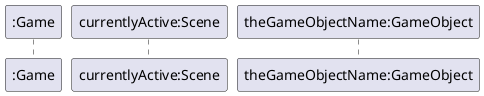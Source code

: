 @startuml

participant ":Game" as gm
participant "currentlyActive:Scene" as sc
participant "theGameObjectName:GameObject" as go



@enduml
